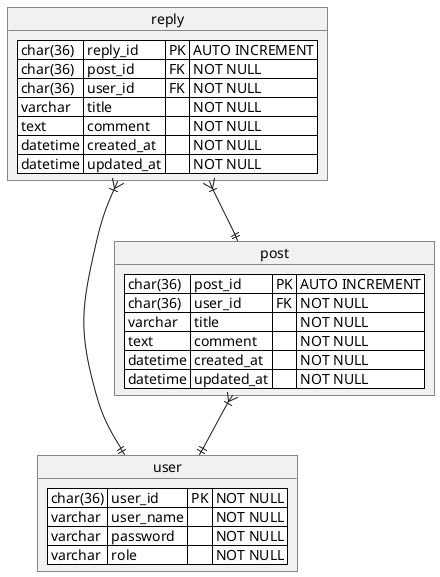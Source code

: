@startuml

object user {
<#white>| char(36) | user_id | PK | NOT NULL |
<#white>| varchar | user_name | | NOT NULL |
<#white>| varchar | password |  | NOT NULL |
<#white>| varchar | role |  | NOT NULL |
}

object post {
<#white>| char(36) | post_id | PK | AUTO INCREMENT |
<#white>| char(36) | user_id | FK | NOT NULL |
<#white>| varchar | title |  | NOT NULL |
<#white>| text | comment |  | NOT NULL |
<#white>| datetime | created_at |  | NOT NULL |
<#white>| datetime | updated_at |  | NOT NULL |
}

object reply {
<#white>| char(36) | reply_id | PK | AUTO INCREMENT |
<#white>| char(36) | post_id | FK | NOT NULL |
<#white>| char(36) | user_id | FK | NOT NULL |
<#white>| varchar | title |  | NOT NULL |
<#white>| text | comment |  | NOT NULL |
<#white>| datetime | created_at |  | NOT NULL |
<#white>| datetime | updated_at |  | NOT NULL |
}

post }|--|| user
reply }|--|| post
reply }|--|| user



@enduml